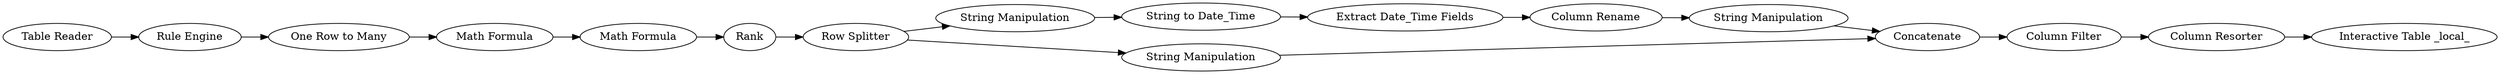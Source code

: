 digraph {
	33 -> 34
	39 -> 58
	64 -> 66
	65 -> 67
	46 -> 60
	62 -> 65
	43 -> 44
	32 -> 33
	34 -> 51
	67 -> 64
	51 -> 39
	58 -> 46
	46 -> 63
	59 -> 62
	66 -> 43
	63 -> 64
	60 -> 59
	64 [label=Concatenate]
	43 [label="Column Resorter"]
	44 [label="Interactive Table _local_"]
	34 [label="One Row to Many"]
	62 [label="Extract Date_Time Fields"]
	66 [label="Column Filter"]
	65 [label="Column Rename"]
	67 [label="String Manipulation"]
	51 [label="Math Formula"]
	46 [label="Row Splitter"]
	58 [label=Rank]
	63 [label="String Manipulation"]
	39 [label="Math Formula"]
	33 [label="Rule Engine"]
	32 [label="Table Reader"]
	60 [label="String Manipulation"]
	59 [label="String to Date_Time"]
	rankdir=LR
}
